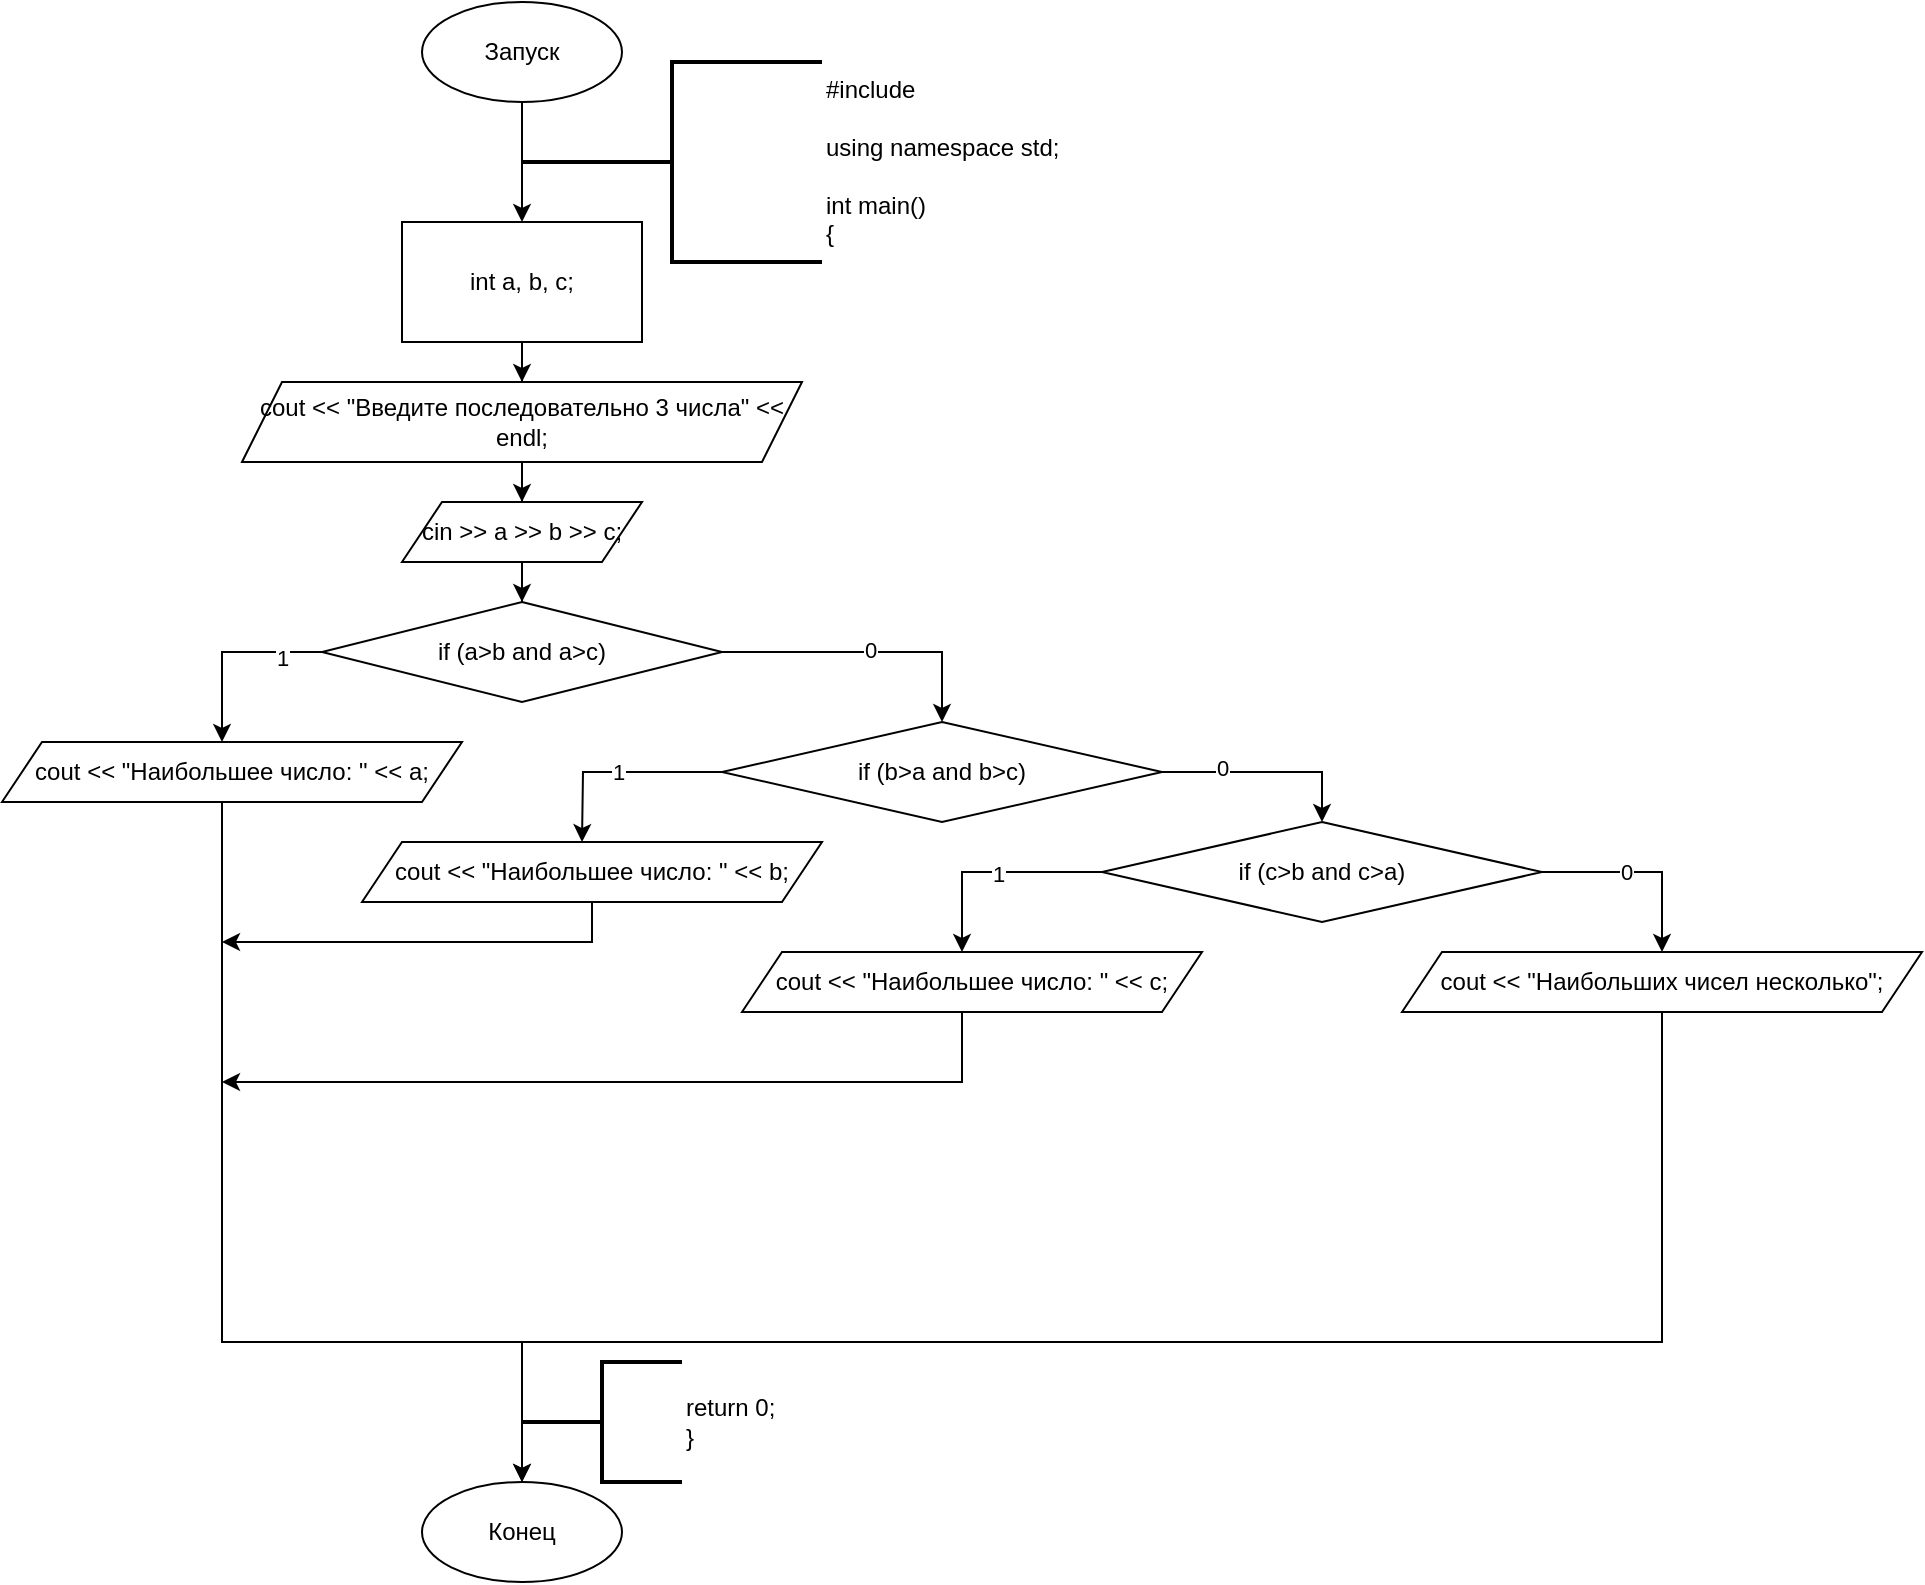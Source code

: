 <mxfile version="15.7.3" type="device"><diagram id="C5RBs43oDa-KdzZeNtuy" name="1.1"><mxGraphModel dx="1061" dy="615" grid="1" gridSize="10" guides="1" tooltips="1" connect="1" arrows="1" fold="1" page="1" pageScale="1" pageWidth="827" pageHeight="1169" math="0" shadow="0"><root><mxCell id="WIyWlLk6GJQsqaUBKTNV-0"/><mxCell id="WIyWlLk6GJQsqaUBKTNV-1" parent="WIyWlLk6GJQsqaUBKTNV-0"/><mxCell id="i7K__oYWP85K4bVugmzM-3" value="" style="edgeStyle=orthogonalEdgeStyle;rounded=0;orthogonalLoop=1;jettySize=auto;html=1;" edge="1" parent="WIyWlLk6GJQsqaUBKTNV-1" source="i7K__oYWP85K4bVugmzM-0" target="i7K__oYWP85K4bVugmzM-2"><mxGeometry relative="1" as="geometry"/></mxCell><mxCell id="i7K__oYWP85K4bVugmzM-0" value="Запуск" style="ellipse;whiteSpace=wrap;html=1;" vertex="1" parent="WIyWlLk6GJQsqaUBKTNV-1"><mxGeometry x="350" y="10" width="100" height="50" as="geometry"/></mxCell><mxCell id="i7K__oYWP85K4bVugmzM-1" value="Конец" style="ellipse;whiteSpace=wrap;html=1;" vertex="1" parent="WIyWlLk6GJQsqaUBKTNV-1"><mxGeometry x="350" y="750" width="100" height="50" as="geometry"/></mxCell><mxCell id="i7K__oYWP85K4bVugmzM-10" value="" style="edgeStyle=orthogonalEdgeStyle;rounded=0;orthogonalLoop=1;jettySize=auto;html=1;" edge="1" parent="WIyWlLk6GJQsqaUBKTNV-1" source="i7K__oYWP85K4bVugmzM-2" target="i7K__oYWP85K4bVugmzM-9"><mxGeometry relative="1" as="geometry"/></mxCell><mxCell id="i7K__oYWP85K4bVugmzM-2" value="int a, b, c;" style="whiteSpace=wrap;html=1;" vertex="1" parent="WIyWlLk6GJQsqaUBKTNV-1"><mxGeometry x="340" y="120" width="120" height="60" as="geometry"/></mxCell><mxCell id="i7K__oYWP85K4bVugmzM-7" value="#include &lt;br&gt;&lt;br&gt;using namespace std;&lt;br&gt;&lt;br&gt;int main()&lt;br&gt;{" style="strokeWidth=2;html=1;shape=mxgraph.flowchart.annotation_2;align=left;labelPosition=right;pointerEvents=1;" vertex="1" parent="WIyWlLk6GJQsqaUBKTNV-1"><mxGeometry x="400" y="40" width="150" height="100" as="geometry"/></mxCell><mxCell id="i7K__oYWP85K4bVugmzM-12" value="" style="edgeStyle=orthogonalEdgeStyle;rounded=0;orthogonalLoop=1;jettySize=auto;html=1;" edge="1" parent="WIyWlLk6GJQsqaUBKTNV-1" source="i7K__oYWP85K4bVugmzM-9" target="i7K__oYWP85K4bVugmzM-11"><mxGeometry relative="1" as="geometry"/></mxCell><mxCell id="i7K__oYWP85K4bVugmzM-9" value="cout &lt;&lt; &quot;Введите последовательно 3 числа&quot; &lt;&lt; endl;" style="shape=parallelogram;perimeter=parallelogramPerimeter;whiteSpace=wrap;html=1;fixedSize=1;" vertex="1" parent="WIyWlLk6GJQsqaUBKTNV-1"><mxGeometry x="260" y="200" width="280" height="40" as="geometry"/></mxCell><mxCell id="i7K__oYWP85K4bVugmzM-14" value="" style="edgeStyle=orthogonalEdgeStyle;rounded=0;orthogonalLoop=1;jettySize=auto;html=1;" edge="1" parent="WIyWlLk6GJQsqaUBKTNV-1" source="i7K__oYWP85K4bVugmzM-11" target="i7K__oYWP85K4bVugmzM-13"><mxGeometry relative="1" as="geometry"/></mxCell><mxCell id="i7K__oYWP85K4bVugmzM-11" value="cin &amp;gt;&amp;gt; a &amp;gt;&amp;gt; b &amp;gt;&amp;gt; c;" style="shape=parallelogram;perimeter=parallelogramPerimeter;whiteSpace=wrap;html=1;fixedSize=1;" vertex="1" parent="WIyWlLk6GJQsqaUBKTNV-1"><mxGeometry x="340" y="260" width="120" height="30" as="geometry"/></mxCell><mxCell id="i7K__oYWP85K4bVugmzM-16" value="" style="edgeStyle=orthogonalEdgeStyle;rounded=0;orthogonalLoop=1;jettySize=auto;html=1;" edge="1" parent="WIyWlLk6GJQsqaUBKTNV-1" source="i7K__oYWP85K4bVugmzM-13" target="i7K__oYWP85K4bVugmzM-15"><mxGeometry relative="1" as="geometry"><Array as="points"><mxPoint x="250" y="335"/></Array></mxGeometry></mxCell><mxCell id="i7K__oYWP85K4bVugmzM-35" value="1" style="edgeLabel;html=1;align=center;verticalAlign=middle;resizable=0;points=[];" vertex="1" connectable="0" parent="i7K__oYWP85K4bVugmzM-16"><mxGeometry x="-0.574" y="3" relative="1" as="geometry"><mxPoint as="offset"/></mxGeometry></mxCell><mxCell id="i7K__oYWP85K4bVugmzM-18" value="" style="edgeStyle=orthogonalEdgeStyle;rounded=0;orthogonalLoop=1;jettySize=auto;html=1;" edge="1" parent="WIyWlLk6GJQsqaUBKTNV-1" source="i7K__oYWP85K4bVugmzM-13" target="i7K__oYWP85K4bVugmzM-17"><mxGeometry relative="1" as="geometry"><Array as="points"><mxPoint x="610" y="335"/></Array></mxGeometry></mxCell><mxCell id="i7K__oYWP85K4bVugmzM-34" value="0" style="edgeLabel;html=1;align=center;verticalAlign=middle;resizable=0;points=[];" vertex="1" connectable="0" parent="i7K__oYWP85K4bVugmzM-18"><mxGeometry x="0.022" y="1" relative="1" as="geometry"><mxPoint as="offset"/></mxGeometry></mxCell><mxCell id="i7K__oYWP85K4bVugmzM-13" value="if (a&gt;b and a&gt;c)" style="rhombus;whiteSpace=wrap;html=1;" vertex="1" parent="WIyWlLk6GJQsqaUBKTNV-1"><mxGeometry x="300" y="310" width="200" height="50" as="geometry"/></mxCell><mxCell id="i7K__oYWP85K4bVugmzM-29" style="edgeStyle=orthogonalEdgeStyle;rounded=0;orthogonalLoop=1;jettySize=auto;html=1;" edge="1" parent="WIyWlLk6GJQsqaUBKTNV-1" source="i7K__oYWP85K4bVugmzM-15" target="i7K__oYWP85K4bVugmzM-1"><mxGeometry relative="1" as="geometry"><Array as="points"><mxPoint x="250" y="680"/><mxPoint x="400" y="680"/></Array></mxGeometry></mxCell><mxCell id="i7K__oYWP85K4bVugmzM-15" value="cout &lt;&lt; &quot;Наибольшее число: &quot; &lt;&lt; a;" style="shape=parallelogram;perimeter=parallelogramPerimeter;whiteSpace=wrap;html=1;fixedSize=1;" vertex="1" parent="WIyWlLk6GJQsqaUBKTNV-1"><mxGeometry x="140" y="380" width="230" height="30" as="geometry"/></mxCell><mxCell id="i7K__oYWP85K4bVugmzM-21" value="1" style="edgeStyle=orthogonalEdgeStyle;rounded=0;orthogonalLoop=1;jettySize=auto;html=1;exitX=0;exitY=0.5;exitDx=0;exitDy=0;" edge="1" parent="WIyWlLk6GJQsqaUBKTNV-1" source="i7K__oYWP85K4bVugmzM-17"><mxGeometry relative="1" as="geometry"><mxPoint x="430" y="430" as="targetPoint"/></mxGeometry></mxCell><mxCell id="i7K__oYWP85K4bVugmzM-24" value="" style="edgeStyle=orthogonalEdgeStyle;rounded=0;orthogonalLoop=1;jettySize=auto;html=1;entryX=0.5;entryY=0;entryDx=0;entryDy=0;" edge="1" parent="WIyWlLk6GJQsqaUBKTNV-1" source="i7K__oYWP85K4bVugmzM-17" target="i7K__oYWP85K4bVugmzM-23"><mxGeometry relative="1" as="geometry"><mxPoint x="820" y="395" as="targetPoint"/><Array as="points"><mxPoint x="800" y="395"/></Array></mxGeometry></mxCell><mxCell id="i7K__oYWP85K4bVugmzM-36" value="0" style="edgeLabel;html=1;align=center;verticalAlign=middle;resizable=0;points=[];" vertex="1" connectable="0" parent="i7K__oYWP85K4bVugmzM-24"><mxGeometry x="-0.429" y="2" relative="1" as="geometry"><mxPoint as="offset"/></mxGeometry></mxCell><mxCell id="i7K__oYWP85K4bVugmzM-17" value="if (b&amp;gt;a and b&amp;gt;c)" style="rhombus;whiteSpace=wrap;html=1;" vertex="1" parent="WIyWlLk6GJQsqaUBKTNV-1"><mxGeometry x="500" y="370" width="220" height="50" as="geometry"/></mxCell><mxCell id="i7K__oYWP85K4bVugmzM-30" style="edgeStyle=orthogonalEdgeStyle;rounded=0;orthogonalLoop=1;jettySize=auto;html=1;" edge="1" parent="WIyWlLk6GJQsqaUBKTNV-1" source="i7K__oYWP85K4bVugmzM-22"><mxGeometry relative="1" as="geometry"><mxPoint x="250" y="480" as="targetPoint"/><Array as="points"><mxPoint x="435" y="480"/><mxPoint x="250" y="480"/></Array></mxGeometry></mxCell><mxCell id="i7K__oYWP85K4bVugmzM-22" value="cout &amp;lt;&amp;lt; &quot;Наибольшее число: &quot; &amp;lt;&amp;lt; b;" style="shape=parallelogram;perimeter=parallelogramPerimeter;whiteSpace=wrap;html=1;fixedSize=1;" vertex="1" parent="WIyWlLk6GJQsqaUBKTNV-1"><mxGeometry x="320" y="430" width="230" height="30" as="geometry"/></mxCell><mxCell id="i7K__oYWP85K4bVugmzM-28" value="" style="edgeStyle=orthogonalEdgeStyle;rounded=0;orthogonalLoop=1;jettySize=auto;html=1;" edge="1" parent="WIyWlLk6GJQsqaUBKTNV-1" source="i7K__oYWP85K4bVugmzM-23" target="i7K__oYWP85K4bVugmzM-27"><mxGeometry relative="1" as="geometry"><Array as="points"><mxPoint x="970" y="445"/></Array></mxGeometry></mxCell><mxCell id="i7K__oYWP85K4bVugmzM-38" value="0" style="edgeLabel;html=1;align=center;verticalAlign=middle;resizable=0;points=[];" vertex="1" connectable="0" parent="i7K__oYWP85K4bVugmzM-28"><mxGeometry x="-0.16" relative="1" as="geometry"><mxPoint as="offset"/></mxGeometry></mxCell><mxCell id="i7K__oYWP85K4bVugmzM-23" value="if (c&amp;gt;b and c&amp;gt;a)" style="rhombus;whiteSpace=wrap;html=1;" vertex="1" parent="WIyWlLk6GJQsqaUBKTNV-1"><mxGeometry x="690" y="420" width="220" height="50" as="geometry"/></mxCell><mxCell id="i7K__oYWP85K4bVugmzM-25" style="edgeStyle=orthogonalEdgeStyle;rounded=0;orthogonalLoop=1;jettySize=auto;html=1;exitX=0;exitY=0.5;exitDx=0;exitDy=0;" edge="1" parent="WIyWlLk6GJQsqaUBKTNV-1" source="i7K__oYWP85K4bVugmzM-23"><mxGeometry relative="1" as="geometry"><mxPoint x="620" y="485" as="targetPoint"/><mxPoint x="690" y="450" as="sourcePoint"/><Array as="points"><mxPoint x="620" y="445"/></Array></mxGeometry></mxCell><mxCell id="i7K__oYWP85K4bVugmzM-37" value="1" style="edgeLabel;html=1;align=center;verticalAlign=middle;resizable=0;points=[];" vertex="1" connectable="0" parent="i7K__oYWP85K4bVugmzM-25"><mxGeometry x="-0.054" y="1" relative="1" as="geometry"><mxPoint as="offset"/></mxGeometry></mxCell><mxCell id="i7K__oYWP85K4bVugmzM-31" style="edgeStyle=orthogonalEdgeStyle;rounded=0;orthogonalLoop=1;jettySize=auto;html=1;" edge="1" parent="WIyWlLk6GJQsqaUBKTNV-1" source="i7K__oYWP85K4bVugmzM-26"><mxGeometry relative="1" as="geometry"><mxPoint x="250" y="550" as="targetPoint"/><Array as="points"><mxPoint x="620" y="550"/></Array></mxGeometry></mxCell><mxCell id="i7K__oYWP85K4bVugmzM-26" value="cout &amp;lt;&amp;lt; &quot;Наибольшее число: &quot; &amp;lt;&amp;lt; c;" style="shape=parallelogram;perimeter=parallelogramPerimeter;whiteSpace=wrap;html=1;fixedSize=1;" vertex="1" parent="WIyWlLk6GJQsqaUBKTNV-1"><mxGeometry x="510" y="485" width="230" height="30" as="geometry"/></mxCell><mxCell id="i7K__oYWP85K4bVugmzM-32" style="edgeStyle=orthogonalEdgeStyle;rounded=0;orthogonalLoop=1;jettySize=auto;html=1;" edge="1" parent="WIyWlLk6GJQsqaUBKTNV-1" source="i7K__oYWP85K4bVugmzM-27"><mxGeometry relative="1" as="geometry"><mxPoint x="400" y="750" as="targetPoint"/><Array as="points"><mxPoint x="970" y="680"/><mxPoint x="400" y="680"/></Array></mxGeometry></mxCell><mxCell id="i7K__oYWP85K4bVugmzM-27" value="cout &lt;&lt; &quot;Наибольших чисел несколько&quot;;" style="shape=parallelogram;perimeter=parallelogramPerimeter;whiteSpace=wrap;html=1;fixedSize=1;" vertex="1" parent="WIyWlLk6GJQsqaUBKTNV-1"><mxGeometry x="840" y="485" width="260" height="30" as="geometry"/></mxCell><mxCell id="i7K__oYWP85K4bVugmzM-33" value="return 0;&#10;}" style="strokeWidth=2;html=1;shape=mxgraph.flowchart.annotation_2;align=left;labelPosition=right;pointerEvents=1;" vertex="1" parent="WIyWlLk6GJQsqaUBKTNV-1"><mxGeometry x="400" y="690" width="80" height="60" as="geometry"/></mxCell></root></mxGraphModel></diagram></mxfile>